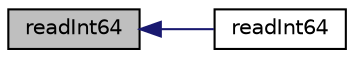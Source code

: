 digraph "readInt64"
{
  bgcolor="transparent";
  edge [fontname="Helvetica",fontsize="10",labelfontname="Helvetica",labelfontsize="10"];
  node [fontname="Helvetica",fontsize="10",shape=record];
  rankdir="LR";
  Node1 [label="readInt64",height=0.2,width=0.4,color="black", fillcolor="grey75", style="filled" fontcolor="black"];
  Node1 -> Node2 [dir="back",color="midnightblue",fontsize="10",style="solid",fontname="Helvetica"];
  Node2 [label="readInt64",height=0.2,width=0.4,color="black",URL="$namespaceFoam.html#a832f6d152b5ae435a3533612167e7da5",tooltip="Parse entire string as a int64_t, skipping leading/trailing whitespace. "];
}
